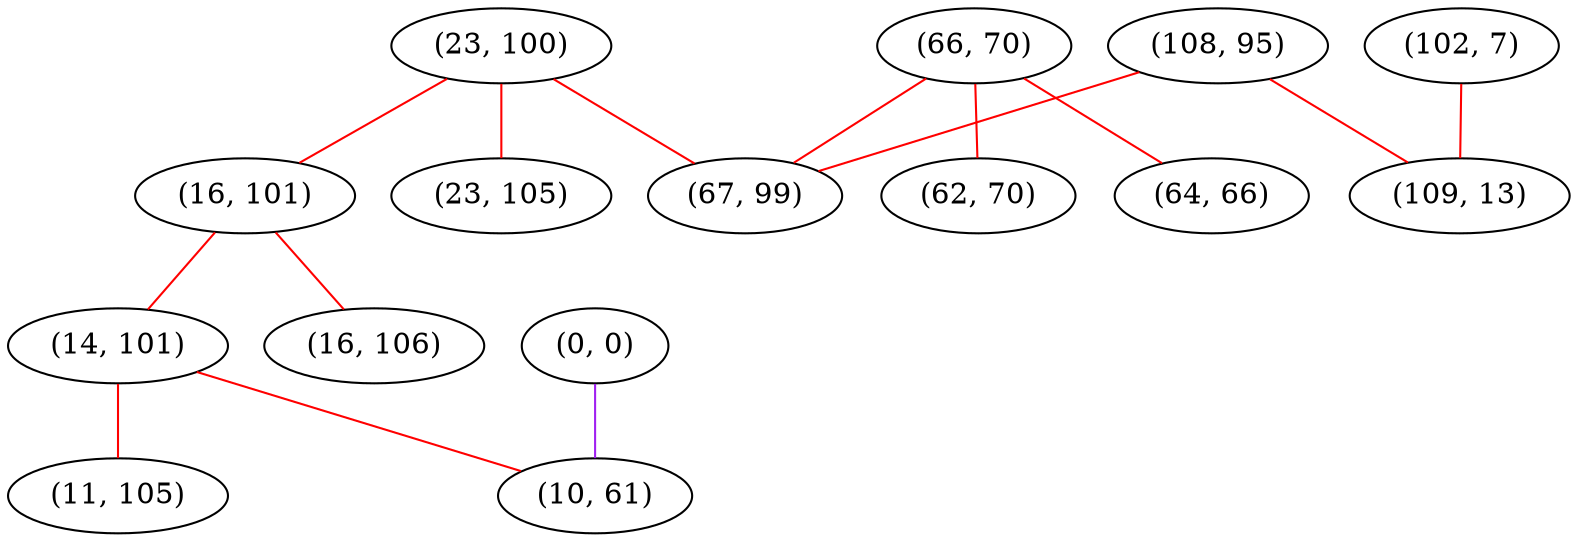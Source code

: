 graph "" {
"(23, 100)";
"(66, 70)";
"(16, 101)";
"(16, 106)";
"(14, 101)";
"(11, 105)";
"(23, 105)";
"(62, 70)";
"(108, 95)";
"(0, 0)";
"(102, 7)";
"(10, 61)";
"(109, 13)";
"(64, 66)";
"(67, 99)";
"(23, 100)" -- "(16, 101)"  [color=red, key=0, weight=1];
"(23, 100)" -- "(67, 99)"  [color=red, key=0, weight=1];
"(23, 100)" -- "(23, 105)"  [color=red, key=0, weight=1];
"(66, 70)" -- "(64, 66)"  [color=red, key=0, weight=1];
"(66, 70)" -- "(67, 99)"  [color=red, key=0, weight=1];
"(66, 70)" -- "(62, 70)"  [color=red, key=0, weight=1];
"(16, 101)" -- "(16, 106)"  [color=red, key=0, weight=1];
"(16, 101)" -- "(14, 101)"  [color=red, key=0, weight=1];
"(14, 101)" -- "(10, 61)"  [color=red, key=0, weight=1];
"(14, 101)" -- "(11, 105)"  [color=red, key=0, weight=1];
"(108, 95)" -- "(67, 99)"  [color=red, key=0, weight=1];
"(108, 95)" -- "(109, 13)"  [color=red, key=0, weight=1];
"(0, 0)" -- "(10, 61)"  [color=purple, key=0, weight=4];
"(102, 7)" -- "(109, 13)"  [color=red, key=0, weight=1];
}
